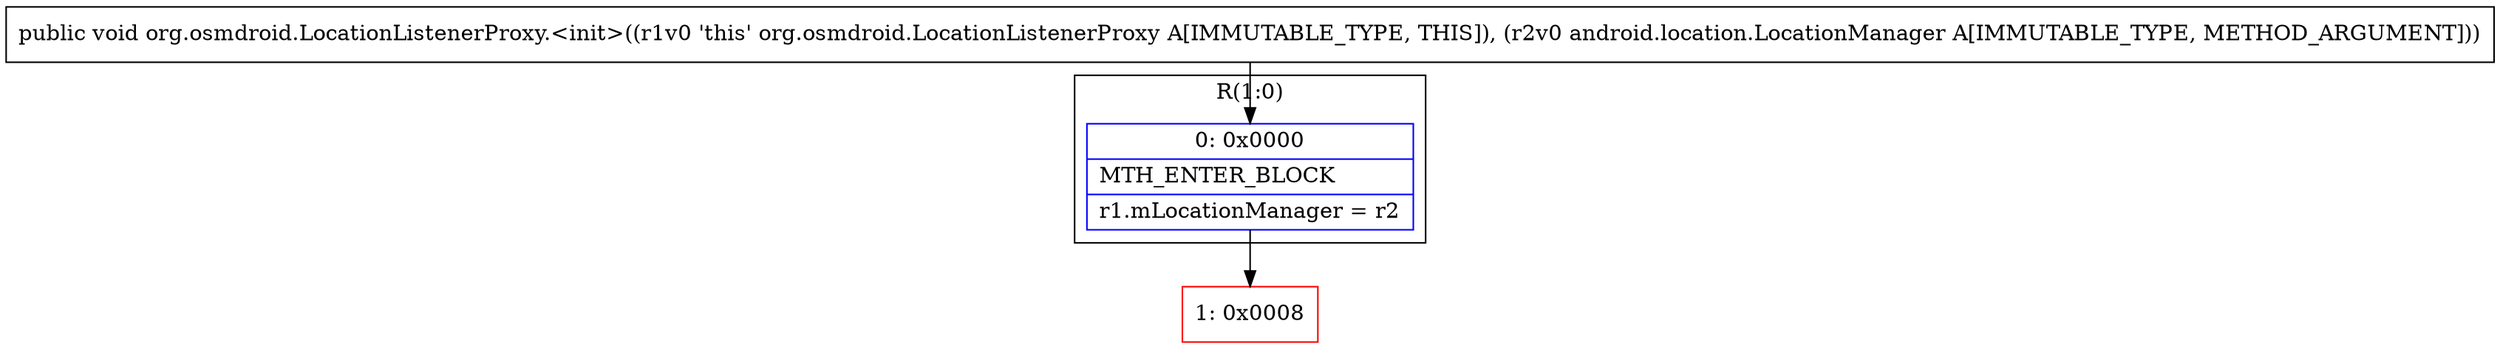 digraph "CFG fororg.osmdroid.LocationListenerProxy.\<init\>(Landroid\/location\/LocationManager;)V" {
subgraph cluster_Region_772106216 {
label = "R(1:0)";
node [shape=record,color=blue];
Node_0 [shape=record,label="{0\:\ 0x0000|MTH_ENTER_BLOCK\l|r1.mLocationManager = r2\l}"];
}
Node_1 [shape=record,color=red,label="{1\:\ 0x0008}"];
MethodNode[shape=record,label="{public void org.osmdroid.LocationListenerProxy.\<init\>((r1v0 'this' org.osmdroid.LocationListenerProxy A[IMMUTABLE_TYPE, THIS]), (r2v0 android.location.LocationManager A[IMMUTABLE_TYPE, METHOD_ARGUMENT])) }"];
MethodNode -> Node_0;
Node_0 -> Node_1;
}

